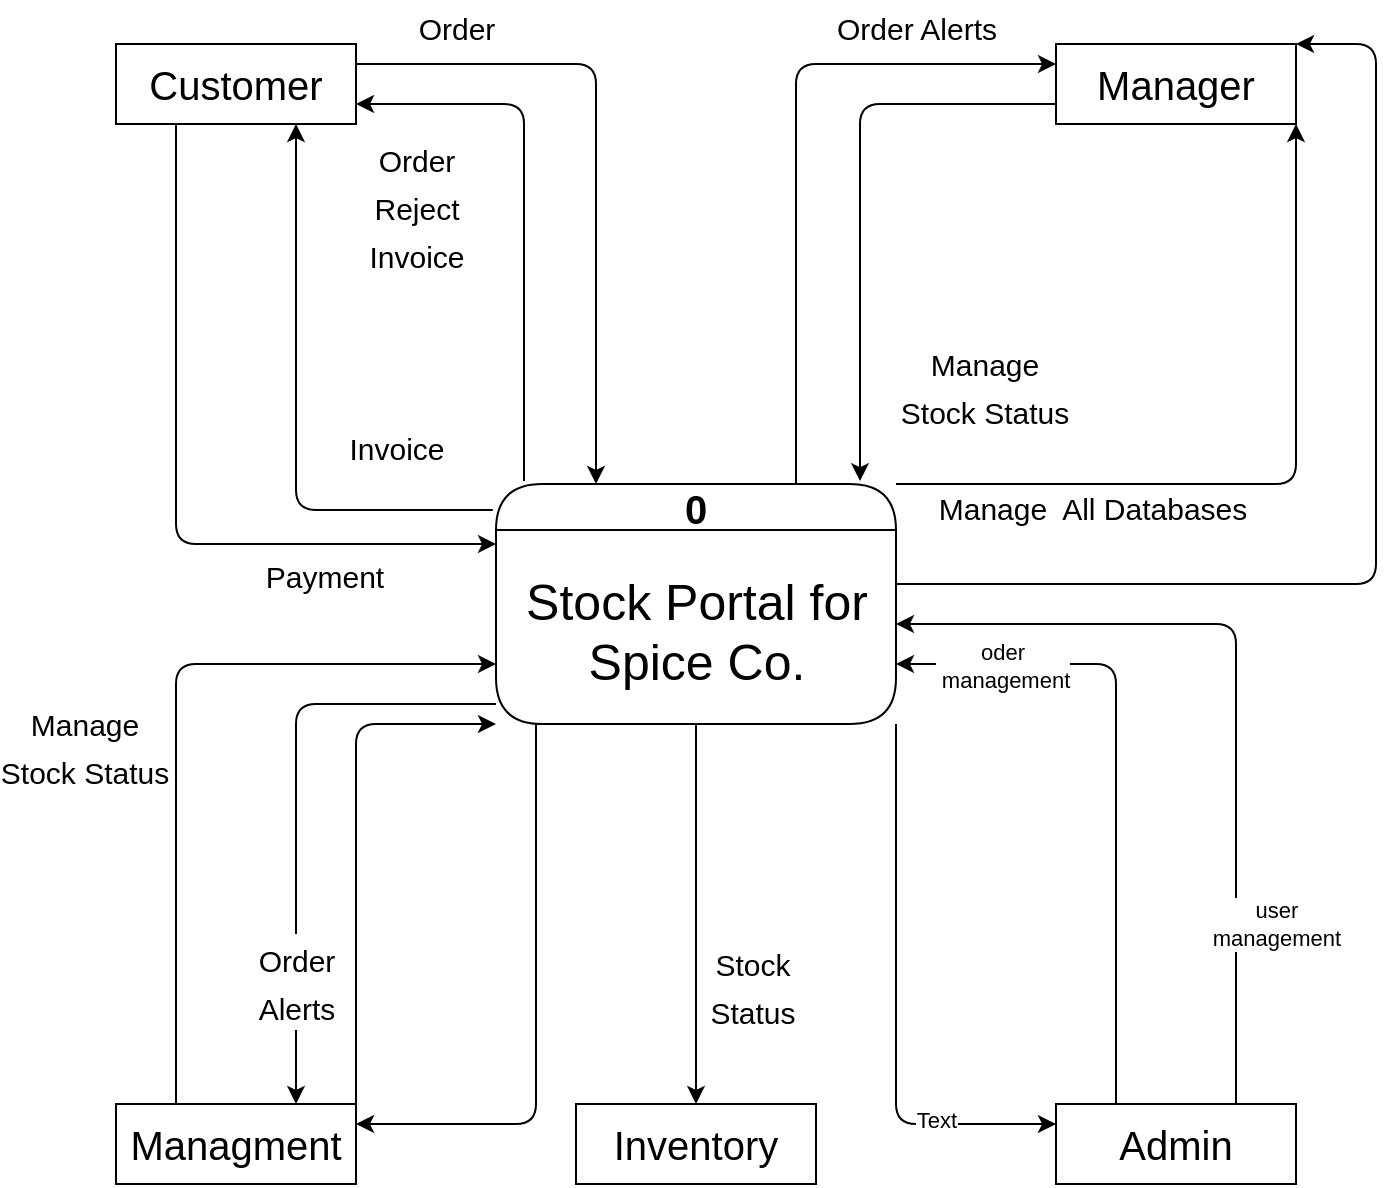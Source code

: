 <mxfile>
    <diagram id="lw6FeT4Sz2WTlQnbvO4H" name="Page-1">
        <mxGraphModel dx="1120" dy="632" grid="1" gridSize="10" guides="1" tooltips="1" connect="1" arrows="1" fold="1" page="1" pageScale="1" pageWidth="850" pageHeight="1100" math="0" shadow="0">
            <root>
                <mxCell id="0"/>
                <mxCell id="1" parent="0"/>
                <mxCell id="36" style="edgeStyle=none;html=1;entryX=1;entryY=0.25;entryDx=0;entryDy=0;" edge="1" parent="1" target="9">
                    <mxGeometry relative="1" as="geometry">
                        <mxPoint x="340" y="410" as="sourcePoint"/>
                        <Array as="points">
                            <mxPoint x="340" y="610"/>
                        </Array>
                    </mxGeometry>
                </mxCell>
                <mxCell id="40" style="edgeStyle=none;html=1;exitX=1;exitY=1;exitDx=0;exitDy=0;entryX=0;entryY=0.25;entryDx=0;entryDy=0;" edge="1" parent="1" source="2" target="7">
                    <mxGeometry relative="1" as="geometry">
                        <Array as="points">
                            <mxPoint x="520" y="610"/>
                        </Array>
                    </mxGeometry>
                </mxCell>
                <mxCell id="41" value="Text" style="edgeLabel;html=1;align=center;verticalAlign=middle;resizable=0;points=[];" vertex="1" connectable="0" parent="40">
                    <mxGeometry x="0.567" y="2" relative="1" as="geometry">
                        <mxPoint as="offset"/>
                    </mxGeometry>
                </mxCell>
                <mxCell id="2" value="&lt;font style=&quot;font-size: 20px;&quot;&gt;0&lt;/font&gt;" style="swimlane;whiteSpace=wrap;html=1;rounded=1;arcSize=50;" parent="1" vertex="1">
                    <mxGeometry x="320" y="290" width="200" height="120" as="geometry"/>
                </mxCell>
                <mxCell id="4" value="&lt;font style=&quot;font-size: 25px;&quot;&gt;Stock Portal for &lt;br&gt;Spice Co.&lt;/font&gt;" style="text;html=1;align=center;verticalAlign=middle;resizable=0;points=[];autosize=1;strokeColor=none;fillColor=none;" parent="2" vertex="1">
                    <mxGeometry x="5" y="38" width="190" height="70" as="geometry"/>
                </mxCell>
                <mxCell id="5" value="&lt;font style=&quot;font-size: 20px;&quot;&gt;Customer&lt;/font&gt;" style="rounded=0;whiteSpace=wrap;html=1;fontSize=14;" parent="1" vertex="1">
                    <mxGeometry x="130" y="70" width="120" height="40" as="geometry"/>
                </mxCell>
                <mxCell id="6" value="&lt;div style=&quot;text-align: start;&quot;&gt;&lt;font style=&quot;background-color: initial; font-size: 20px;&quot;&gt;Manager&lt;/font&gt;&lt;span style=&quot;background-color: initial; color: rgba(0, 0, 0, 0); font-family: monospace; font-size: 0px; text-align: start;&quot;&gt;%3CmxGraphModel%3E%3Croot%3E%3CmxCell%20id%3D%220%22%2F%3E%3CmxCell%20id%3D%221%22%20parent%3D%220%22%2F%3E%3CmxCell%20id%3D%222%22%20value%3D%22%26lt%3Bfont%20style%3D%26quot%3Bfont-size%3A%2020px%3B%26quot%3B%26gt%3BCustomer%26lt%3B%2Ffont%26gt%3B%22%20style%3D%22rounded%3D0%3BwhiteSpace%3Dwrap%3Bhtml%3D1%3BfontSize%3D14%3B%22%20vertex%3D%221%22%20parent%3D%221%22%3E%3CmxGeometry%20x%3D%22130%22%20y%3D%2270%22%20width%3D%22120%22%20height%3D%2240%22%20as%3D%22geometry%22%2F%3E%3C%2FmxCell%3E%3C%2Froot%3E%3C%2FmxGraphModel%3E&lt;/span&gt;&lt;span style=&quot;background-color: initial; font-size: 0px;&quot;&gt;&lt;font face=&quot;monospace&quot; color=&quot;rgba(0, 0, 0, 0)&quot;&gt;https://music.youtube.com/watch?v=BXsjKvdEae4&amp;amp;si=lK1nP5Bo9hr5hulV&lt;/font&gt;&lt;/span&gt;&lt;/div&gt;" style="rounded=0;whiteSpace=wrap;html=1;fontSize=14;" parent="1" vertex="1">
                    <mxGeometry x="600" y="70" width="120" height="40" as="geometry"/>
                </mxCell>
                <mxCell id="7" value="&lt;div style=&quot;text-align: start;&quot;&gt;&lt;span style=&quot;font-size: 20px;&quot;&gt;Admin&lt;/span&gt;&lt;/div&gt;" style="rounded=0;whiteSpace=wrap;html=1;fontSize=14;" parent="1" vertex="1">
                    <mxGeometry x="600" y="600" width="120" height="40" as="geometry"/>
                </mxCell>
                <mxCell id="8" value="&lt;div style=&quot;text-align: start;&quot;&gt;&lt;span style=&quot;font-size: 20px;&quot;&gt;Inventory&lt;/span&gt;&lt;/div&gt;" style="rounded=0;whiteSpace=wrap;html=1;fontSize=14;" parent="1" vertex="1">
                    <mxGeometry x="360" y="600" width="120" height="40" as="geometry"/>
                </mxCell>
                <mxCell id="35" style="edgeStyle=none;html=1;exitX=1;exitY=0.5;exitDx=0;exitDy=0;entryX=0;entryY=1;entryDx=0;entryDy=0;" edge="1" parent="1" source="9" target="2">
                    <mxGeometry relative="1" as="geometry">
                        <Array as="points">
                            <mxPoint x="250" y="410"/>
                        </Array>
                    </mxGeometry>
                </mxCell>
                <mxCell id="9" value="&lt;div style=&quot;text-align: start;&quot;&gt;&lt;span style=&quot;font-size: 20px;&quot;&gt;Managment&lt;/span&gt;&lt;/div&gt;" style="rounded=0;whiteSpace=wrap;html=1;fontSize=14;" parent="1" vertex="1">
                    <mxGeometry x="130" y="600" width="120" height="40" as="geometry"/>
                </mxCell>
                <mxCell id="11" value="" style="endArrow=classic;html=1;fontSize=20;entryX=0.75;entryY=0;entryDx=0;entryDy=0;" parent="1" target="9" edge="1">
                    <mxGeometry width="50" height="50" relative="1" as="geometry">
                        <mxPoint x="320" y="400" as="sourcePoint"/>
                        <mxPoint x="450" y="340" as="targetPoint"/>
                        <Array as="points">
                            <mxPoint x="220" y="400"/>
                        </Array>
                    </mxGeometry>
                </mxCell>
                <mxCell id="22" value="&lt;font style=&quot;font-size: 15px;&quot;&gt;Order&lt;br&gt;Alerts&lt;br&gt;&lt;/font&gt;" style="edgeLabel;html=1;align=center;verticalAlign=middle;resizable=0;points=[];fontSize=20;" parent="11" vertex="1" connectable="0">
                    <mxGeometry x="0.648" y="1" relative="1" as="geometry">
                        <mxPoint x="-1" y="-9" as="offset"/>
                    </mxGeometry>
                </mxCell>
                <mxCell id="12" value="" style="endArrow=classic;html=1;fontSize=20;entryX=0;entryY=0.75;entryDx=0;entryDy=0;exitX=0.25;exitY=0;exitDx=0;exitDy=0;" parent="1" source="9" target="2" edge="1">
                    <mxGeometry width="50" height="50" relative="1" as="geometry">
                        <mxPoint x="400" y="390" as="sourcePoint"/>
                        <mxPoint x="450" y="340" as="targetPoint"/>
                        <Array as="points">
                            <mxPoint x="160" y="380"/>
                        </Array>
                    </mxGeometry>
                </mxCell>
                <mxCell id="13" value="" style="endArrow=classic;html=1;fontSize=20;entryX=0;entryY=0.25;entryDx=0;entryDy=0;exitX=0.25;exitY=1;exitDx=0;exitDy=0;" parent="1" source="5" target="2" edge="1">
                    <mxGeometry width="50" height="50" relative="1" as="geometry">
                        <mxPoint x="400" y="390" as="sourcePoint"/>
                        <mxPoint x="450" y="340" as="targetPoint"/>
                        <Array as="points">
                            <mxPoint x="160" y="320"/>
                        </Array>
                    </mxGeometry>
                </mxCell>
                <mxCell id="14" value="" style="endArrow=classic;html=1;fontSize=20;entryX=0.75;entryY=1;entryDx=0;entryDy=0;exitX=-0.008;exitY=0.108;exitDx=0;exitDy=0;exitPerimeter=0;" parent="1" source="2" target="5" edge="1">
                    <mxGeometry width="50" height="50" relative="1" as="geometry">
                        <mxPoint x="400" y="390" as="sourcePoint"/>
                        <mxPoint x="450" y="340" as="targetPoint"/>
                        <Array as="points">
                            <mxPoint x="220" y="303"/>
                        </Array>
                    </mxGeometry>
                </mxCell>
                <mxCell id="15" value="" style="endArrow=classic;html=1;fontSize=20;entryX=1;entryY=0.75;entryDx=0;entryDy=0;exitX=0.07;exitY=-0.012;exitDx=0;exitDy=0;exitPerimeter=0;" parent="1" source="2" target="5" edge="1">
                    <mxGeometry width="50" height="50" relative="1" as="geometry">
                        <mxPoint x="400" y="390" as="sourcePoint"/>
                        <mxPoint x="450" y="340" as="targetPoint"/>
                        <Array as="points">
                            <mxPoint x="334" y="100"/>
                        </Array>
                    </mxGeometry>
                </mxCell>
                <mxCell id="16" value="" style="endArrow=classic;html=1;fontSize=20;exitX=1;exitY=0.25;exitDx=0;exitDy=0;entryX=0.25;entryY=0;entryDx=0;entryDy=0;" parent="1" source="5" target="2" edge="1">
                    <mxGeometry width="50" height="50" relative="1" as="geometry">
                        <mxPoint x="400" y="390" as="sourcePoint"/>
                        <mxPoint x="450" y="340" as="targetPoint"/>
                        <Array as="points">
                            <mxPoint x="370" y="80"/>
                        </Array>
                    </mxGeometry>
                </mxCell>
                <mxCell id="17" value="" style="endArrow=classic;html=1;fontSize=20;entryX=0;entryY=0.25;entryDx=0;entryDy=0;exitX=0.75;exitY=0;exitDx=0;exitDy=0;" parent="1" source="2" target="6" edge="1">
                    <mxGeometry width="50" height="50" relative="1" as="geometry">
                        <mxPoint x="400" y="390" as="sourcePoint"/>
                        <mxPoint x="450" y="340" as="targetPoint"/>
                        <Array as="points">
                            <mxPoint x="470" y="80"/>
                        </Array>
                    </mxGeometry>
                </mxCell>
                <mxCell id="18" value="" style="endArrow=classic;html=1;fontSize=20;exitX=0;exitY=0.75;exitDx=0;exitDy=0;entryX=0.91;entryY=-0.012;entryDx=0;entryDy=0;entryPerimeter=0;" parent="1" source="6" target="2" edge="1">
                    <mxGeometry width="50" height="50" relative="1" as="geometry">
                        <mxPoint x="400" y="390" as="sourcePoint"/>
                        <mxPoint x="510" y="300" as="targetPoint"/>
                        <Array as="points">
                            <mxPoint x="502" y="100"/>
                        </Array>
                    </mxGeometry>
                </mxCell>
                <mxCell id="19" value="" style="endArrow=classic;html=1;fontSize=20;exitX=0.5;exitY=1;exitDx=0;exitDy=0;entryX=0.5;entryY=0;entryDx=0;entryDy=0;" parent="1" source="2" target="8" edge="1">
                    <mxGeometry width="50" height="50" relative="1" as="geometry">
                        <mxPoint x="400" y="390" as="sourcePoint"/>
                        <mxPoint x="450" y="340" as="targetPoint"/>
                    </mxGeometry>
                </mxCell>
                <mxCell id="20" value="" style="endArrow=classic;html=1;fontSize=20;entryX=1;entryY=0.75;entryDx=0;entryDy=0;" parent="1" target="2" edge="1">
                    <mxGeometry width="50" height="50" relative="1" as="geometry">
                        <mxPoint x="630" y="600" as="sourcePoint"/>
                        <mxPoint x="450" y="340" as="targetPoint"/>
                        <Array as="points">
                            <mxPoint x="630" y="380"/>
                        </Array>
                    </mxGeometry>
                </mxCell>
                <mxCell id="38" value="oder&lt;br&gt;&amp;nbsp;management" style="edgeLabel;html=1;align=center;verticalAlign=middle;resizable=0;points=[];" vertex="1" connectable="0" parent="20">
                    <mxGeometry x="0.681" y="1" relative="1" as="geometry">
                        <mxPoint as="offset"/>
                    </mxGeometry>
                </mxCell>
                <mxCell id="21" value="" style="endArrow=classic;html=1;fontSize=20;exitX=0.75;exitY=0;exitDx=0;exitDy=0;" parent="1" source="7" edge="1">
                    <mxGeometry width="50" height="50" relative="1" as="geometry">
                        <mxPoint x="400" y="390" as="sourcePoint"/>
                        <mxPoint x="520" y="360" as="targetPoint"/>
                        <Array as="points">
                            <mxPoint x="690" y="360"/>
                        </Array>
                    </mxGeometry>
                </mxCell>
                <mxCell id="23" value="&lt;font style=&quot;font-size: 15px;&quot;&gt;Manage&lt;br&gt;Stock Status&lt;br&gt;&lt;/font&gt;" style="edgeLabel;html=1;align=center;verticalAlign=middle;resizable=0;points=[];fontSize=20;" parent="1" vertex="1" connectable="0">
                    <mxGeometry x="110" y="410" as="geometry">
                        <mxPoint x="4" y="10" as="offset"/>
                    </mxGeometry>
                </mxCell>
                <mxCell id="24" value="&lt;font style=&quot;font-size: 15px;&quot;&gt;Stock&lt;br&gt;Status&lt;br&gt;&lt;/font&gt;" style="edgeLabel;html=1;align=center;verticalAlign=middle;resizable=0;points=[];fontSize=20;" parent="1" vertex="1" connectable="0">
                    <mxGeometry x="450" y="540" as="geometry">
                        <mxPoint x="-2" as="offset"/>
                    </mxGeometry>
                </mxCell>
                <mxCell id="25" value="&lt;font style=&quot;font-size: 15px;&quot;&gt;&lt;br&gt;&lt;/font&gt;" style="edgeLabel;html=1;align=center;verticalAlign=middle;resizable=0;points=[];fontSize=20;" parent="1" vertex="1" connectable="0">
                    <mxGeometry x="580" y="540" as="geometry">
                        <mxPoint x="-24" y="2" as="offset"/>
                    </mxGeometry>
                </mxCell>
                <mxCell id="26" value="&lt;font style=&quot;font-size: 15px;&quot;&gt;Manage&amp;nbsp; All Databases&lt;br&gt;&lt;/font&gt;" style="edgeLabel;html=1;align=center;verticalAlign=middle;resizable=0;points=[];fontSize=20;" parent="1" vertex="1" connectable="0">
                    <mxGeometry x="620" y="300" as="geometry">
                        <mxPoint x="-2" as="offset"/>
                    </mxGeometry>
                </mxCell>
                <mxCell id="27" value="&lt;font style=&quot;font-size: 15px;&quot;&gt;Manage&lt;br&gt;Stock Status&lt;br&gt;&lt;/font&gt;" style="edgeLabel;html=1;align=center;verticalAlign=middle;resizable=0;points=[];fontSize=20;" parent="1" vertex="1" connectable="0">
                    <mxGeometry x="560" y="230" as="geometry">
                        <mxPoint x="4" y="10" as="offset"/>
                    </mxGeometry>
                </mxCell>
                <mxCell id="28" value="&lt;font style=&quot;font-size: 15px;&quot;&gt;Order Alerts&lt;br&gt;&lt;/font&gt;" style="edgeLabel;html=1;align=center;verticalAlign=middle;resizable=0;points=[];fontSize=20;" parent="1" vertex="1" connectable="0">
                    <mxGeometry x="530" y="60" as="geometry"/>
                </mxCell>
                <mxCell id="29" value="&lt;font style=&quot;font-size: 15px;&quot;&gt;Order&lt;br&gt;&lt;/font&gt;" style="edgeLabel;html=1;align=center;verticalAlign=middle;resizable=0;points=[];fontSize=20;" parent="1" vertex="1" connectable="0">
                    <mxGeometry x="300" y="60" as="geometry"/>
                </mxCell>
                <mxCell id="30" value="&lt;font style=&quot;font-size: 15px;&quot;&gt;Order&lt;br&gt;Reject&lt;br&gt;Invoice&lt;br&gt;&lt;/font&gt;" style="edgeLabel;html=1;align=center;verticalAlign=middle;resizable=0;points=[];fontSize=20;" parent="1" vertex="1" connectable="0">
                    <mxGeometry x="280" y="150" as="geometry"/>
                </mxCell>
                <mxCell id="31" value="&lt;font style=&quot;font-size: 15px;&quot;&gt;Invoice&lt;br&gt;&lt;/font&gt;" style="edgeLabel;html=1;align=center;verticalAlign=middle;resizable=0;points=[];fontSize=20;" parent="1" vertex="1" connectable="0">
                    <mxGeometry x="270" y="270" as="geometry"/>
                </mxCell>
                <mxCell id="32" value="&lt;font style=&quot;font-size: 15px;&quot;&gt;Payment&lt;br&gt;&lt;/font&gt;" style="edgeLabel;html=1;align=center;verticalAlign=middle;resizable=0;points=[];fontSize=20;" parent="1" vertex="1" connectable="0">
                    <mxGeometry x="250" y="340" as="geometry">
                        <mxPoint x="-16" y="-6" as="offset"/>
                    </mxGeometry>
                </mxCell>
                <mxCell id="33" value="" style="endArrow=classic;html=1;fontSize=20;entryX=1;entryY=1;entryDx=0;entryDy=0;exitX=1;exitY=0;exitDx=0;exitDy=0;" edge="1" parent="1" source="2" target="6">
                    <mxGeometry width="50" height="50" relative="1" as="geometry">
                        <mxPoint x="720" y="320" as="sourcePoint"/>
                        <mxPoint x="850" y="110" as="targetPoint"/>
                        <Array as="points">
                            <mxPoint x="720" y="290"/>
                            <mxPoint x="720" y="110"/>
                        </Array>
                    </mxGeometry>
                </mxCell>
                <mxCell id="34" value="" style="endArrow=classic;html=1;fontSize=20;entryX=1;entryY=0;entryDx=0;entryDy=0;" edge="1" parent="1" target="6">
                    <mxGeometry width="50" height="50" relative="1" as="geometry">
                        <mxPoint x="520" y="340" as="sourcePoint"/>
                        <mxPoint x="870" y="30" as="targetPoint"/>
                        <Array as="points">
                            <mxPoint x="760" y="340"/>
                            <mxPoint x="760" y="70"/>
                        </Array>
                    </mxGeometry>
                </mxCell>
                <mxCell id="39" value="user &lt;br&gt;management" style="edgeLabel;html=1;align=center;verticalAlign=middle;resizable=0;points=[];" vertex="1" connectable="0" parent="1">
                    <mxGeometry x="710" y="510" as="geometry"/>
                </mxCell>
            </root>
        </mxGraphModel>
    </diagram>
</mxfile>